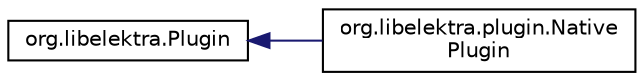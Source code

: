 digraph "Graphical Class Hierarchy"
{
  edge [fontname="Helvetica",fontsize="10",labelfontname="Helvetica",labelfontsize="10"];
  node [fontname="Helvetica",fontsize="10",shape=record];
  rankdir="LR";
  Node0 [label="org.libelektra.Plugin",height=0.2,width=0.4,color="black", fillcolor="white", style="filled",URL="$interfaceorg_1_1libelektra_1_1Plugin.html",tooltip="This is a Java representation of a plugin. "];
  Node0 -> Node1 [dir="back",color="midnightblue",fontsize="10",style="solid",fontname="Helvetica"];
  Node1 [label="org.libelektra.plugin.Native\lPlugin",height=0.2,width=0.4,color="black", fillcolor="white", style="filled",URL="$classorg_1_1libelektra_1_1plugin_1_1NativePlugin.html",tooltip="This class can be used to load native Elektra plugins to be used by Java directly. "];
}
